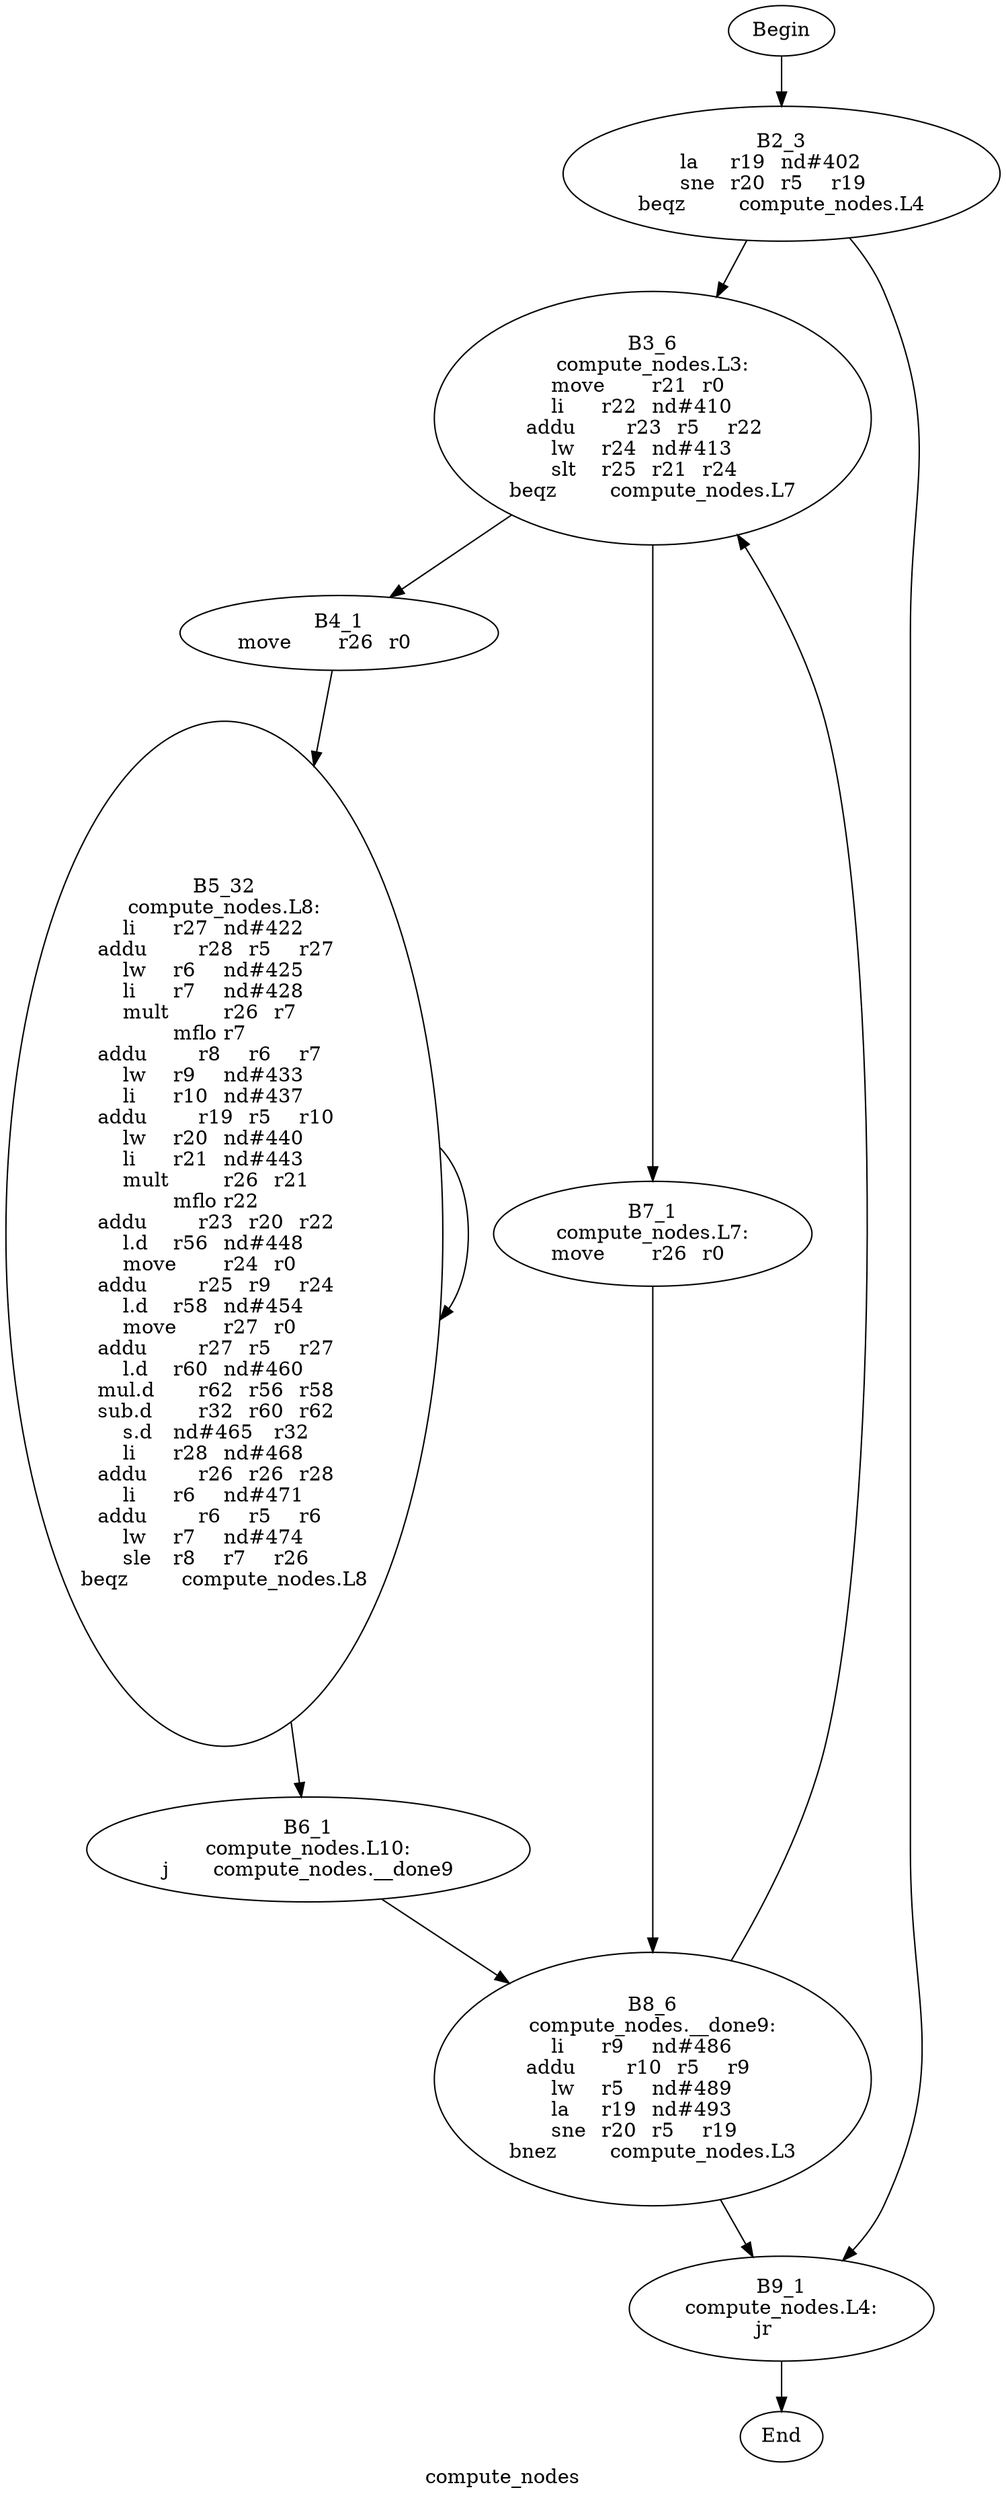 digraph G{
	label = "compute_nodes"	style = "dashed";
	color = purple;
	Node0 [label = "Begin"];
	Node0 -> {Node2 }
	Node1 [label = "End"];
	Node1 -> {}
	Node2 [label = "B2_3\nla	r19	nd#402	\nsne	r20	r5	r19	\nbeqz	compute_nodes.L4\n"];
	Node2 -> {Node3 Node9 }
	Node3 [label = "B3_6\ncompute_nodes.L3:\nmove	r21	r0	\nli	r22	nd#410	\naddu	r23	r5	r22	\nlw	r24	nd#413	\nslt	r25	r21	r24	\nbeqz	compute_nodes.L7\n"];
	Node3 -> {Node4 Node7 }
	Node4 [label = "B4_1\nmove	r26	r0	\n"];
	Node4 -> {Node5 }
	Node5 [label = "B5_32\ncompute_nodes.L8:\nli	r27	nd#422	\naddu	r28	r5	r27	\nlw	r6	nd#425	\nli	r7	nd#428	\nmult	r26	r7	\nmflo	r7	\naddu	r8	r6	r7	\nlw	r9	nd#433	\nli	r10	nd#437	\naddu	r19	r5	r10	\nlw	r20	nd#440	\nli	r21	nd#443	\nmult	r26	r21	\nmflo	r22	\naddu	r23	r20	r22	\nl.d	r56	nd#448	\nmove	r24	r0	\naddu	r25	r9	r24	\nl.d	r58	nd#454	\nmove	r27	r0	\naddu	r27	r5	r27	\nl.d	r60	nd#460	\nmul.d	r62	r56	r58	\nsub.d	r32	r60	r62	\ns.d	nd#465	r32	\nli	r28	nd#468	\naddu	r26	r26	r28	\nli	r6	nd#471	\naddu	r6	r5	r6	\nlw	r7	nd#474	\nsle	r8	r7	r26	\nbeqz	compute_nodes.L8\n"];
	Node5 -> {Node6 Node5 }
	Node6 [label = "B6_1\ncompute_nodes.L10:\nj	compute_nodes.__done9\n"];
	Node6 -> {Node8 }
	Node7 [label = "B7_1\ncompute_nodes.L7:\nmove	r26	r0	\n"];
	Node7 -> {Node8 }
	Node8 [label = "B8_6\ncompute_nodes.__done9:\nli	r9	nd#486	\naddu	r10	r5	r9	\nlw	r5	nd#489	\nla	r19	nd#493	\nsne	r20	r5	r19	\nbnez	compute_nodes.L3\n"];
	Node8 -> {Node9 Node3 }
	Node9 [label = "B9_1\ncompute_nodes.L4:\njr	\n"];
	Node9 -> {Node1 }
}
